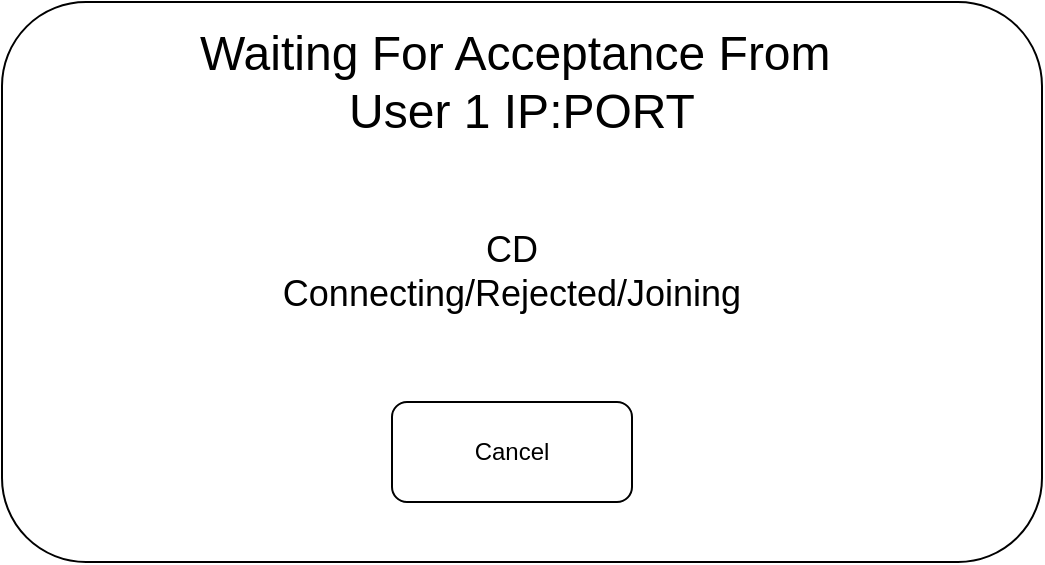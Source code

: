 <mxfile version="14.5.7" type="device"><diagram id="XvUJE3ChK2z743n8FwxI" name="Page-1"><mxGraphModel dx="1422" dy="794" grid="1" gridSize="10" guides="1" tooltips="1" connect="1" arrows="1" fold="1" page="1" pageScale="1" pageWidth="850" pageHeight="1100" math="0" shadow="0"><root><mxCell id="0"/><mxCell id="1" parent="0"/><mxCell id="xpKsWCEIAPxuaGXmfJ3c-1" value="" style="rounded=1;whiteSpace=wrap;html=1;" parent="1" vertex="1"><mxGeometry x="170" y="140" width="520" height="280" as="geometry"/></mxCell><mxCell id="xpKsWCEIAPxuaGXmfJ3c-2" value="&lt;font style=&quot;font-size: 24px&quot;&gt;Waiting For Acceptance From&amp;nbsp; User 1 IP:PORT&lt;/font&gt;" style="text;html=1;strokeColor=none;fillColor=none;align=center;verticalAlign=middle;whiteSpace=wrap;rounded=0;" parent="1" vertex="1"><mxGeometry x="240" y="150" width="380" height="60" as="geometry"/></mxCell><mxCell id="xpKsWCEIAPxuaGXmfJ3c-3" value="Cancel" style="rounded=1;whiteSpace=wrap;html=1;" parent="1" vertex="1"><mxGeometry x="365" y="340" width="120" height="50" as="geometry"/></mxCell><mxCell id="xpKsWCEIAPxuaGXmfJ3c-4" value="&lt;font style=&quot;font-size: 18px&quot;&gt;CD Connecting/Rejected/Joining&lt;/font&gt;" style="text;html=1;strokeColor=none;fillColor=none;align=center;verticalAlign=middle;whiteSpace=wrap;rounded=0;" parent="1" vertex="1"><mxGeometry x="295" y="240" width="260" height="70" as="geometry"/></mxCell></root></mxGraphModel></diagram></mxfile>